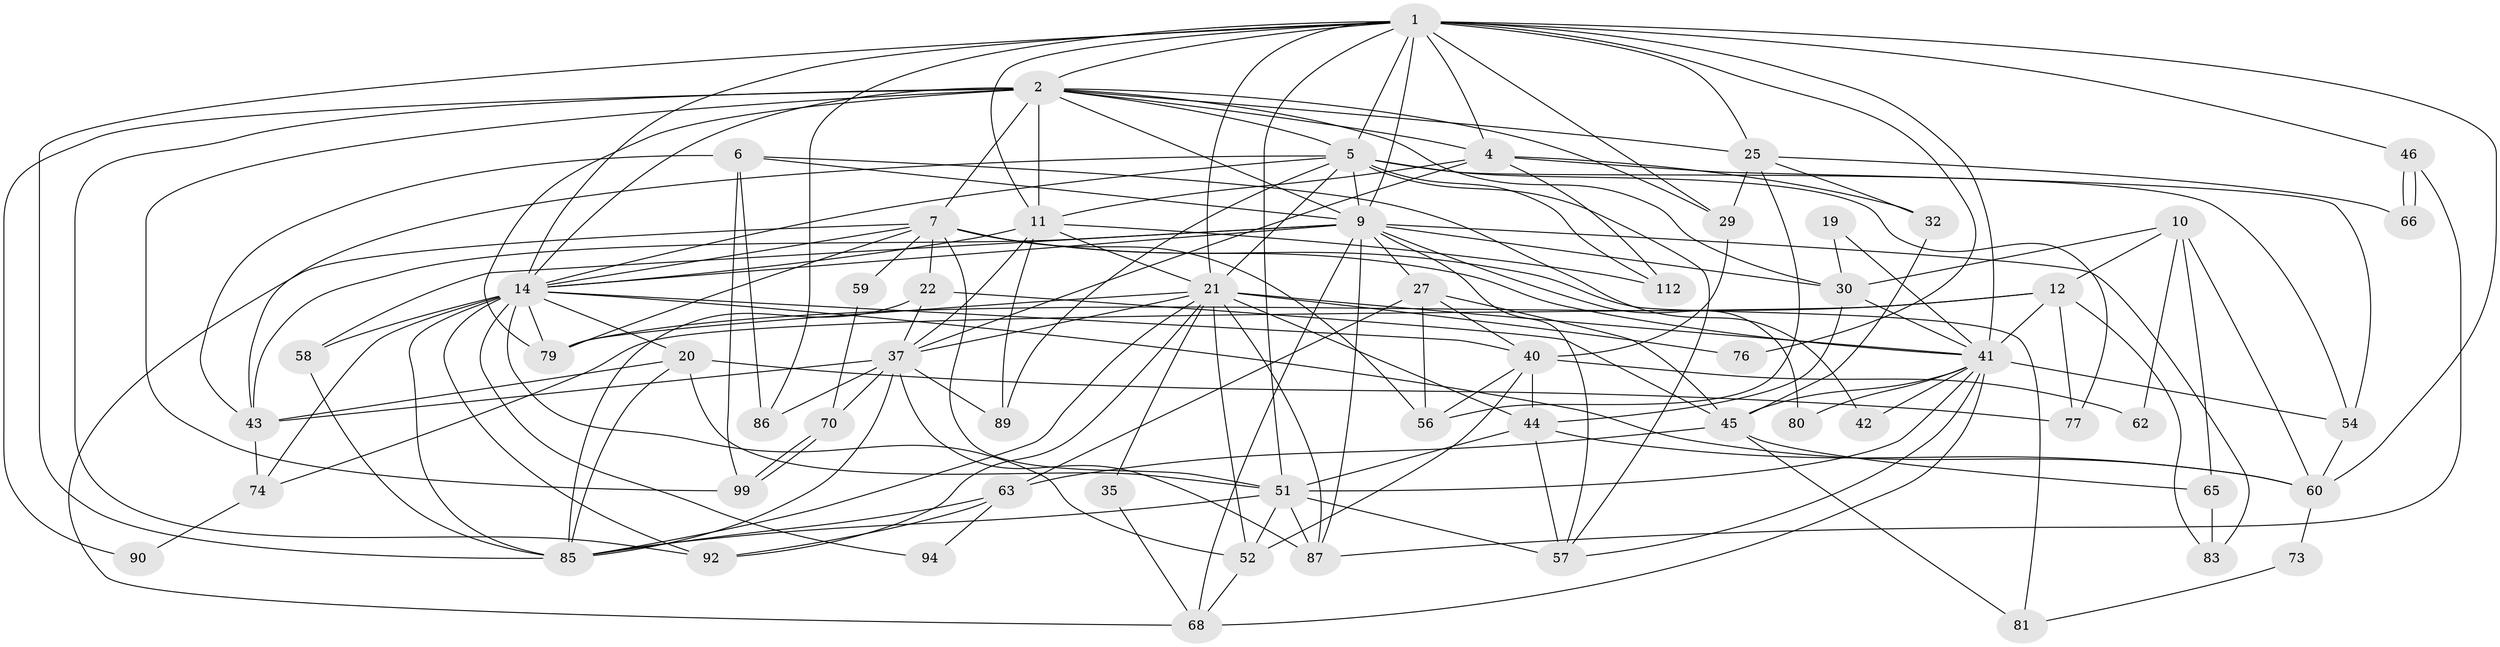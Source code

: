 // original degree distribution, {3: 0.24166666666666667, 5: 0.15833333333333333, 4: 0.38333333333333336, 2: 0.10833333333333334, 6: 0.041666666666666664, 8: 0.016666666666666666, 7: 0.05}
// Generated by graph-tools (version 1.1) at 2025/15/03/09/25 04:15:05]
// undirected, 60 vertices, 168 edges
graph export_dot {
graph [start="1"]
  node [color=gray90,style=filled];
  1 [super="+23+61"];
  2 [super="+107+8+3+104"];
  4 [super="+24"];
  5 [super="+53+72+39"];
  6 [super="+88"];
  7 [super="+18"];
  9 [super="+13"];
  10 [super="+82"];
  11 [super="+16+55"];
  12 [super="+118+50"];
  14 [super="+26+106+17"];
  19;
  20 [super="+36"];
  21 [super="+38+28+34"];
  22;
  25 [super="+33"];
  27 [super="+75"];
  29 [super="+95"];
  30 [super="+98"];
  32;
  35;
  37 [super="+67"];
  40 [super="+105"];
  41 [super="+114+64+101"];
  42;
  43 [super="+78"];
  44;
  45 [super="+103"];
  46;
  51 [super="+97+71"];
  52 [super="+117"];
  54;
  56;
  57 [super="+111"];
  58;
  59;
  60;
  62;
  63 [super="+109"];
  65;
  66;
  68 [super="+115"];
  70;
  73;
  74 [super="+102"];
  76;
  77;
  79 [super="+108"];
  80;
  81;
  83;
  85 [super="+93"];
  86;
  87 [super="+91+110"];
  89;
  90;
  92;
  94;
  99;
  112;
  1 -- 29;
  1 -- 4;
  1 -- 41;
  1 -- 76;
  1 -- 14;
  1 -- 46;
  1 -- 51;
  1 -- 21;
  1 -- 86;
  1 -- 25;
  1 -- 60;
  1 -- 85;
  1 -- 2;
  1 -- 5;
  1 -- 11;
  1 -- 9;
  2 -- 99;
  2 -- 5 [weight=2];
  2 -- 25;
  2 -- 11 [weight=2];
  2 -- 30;
  2 -- 7;
  2 -- 9;
  2 -- 4;
  2 -- 90;
  2 -- 29;
  2 -- 79;
  2 -- 92;
  2 -- 14;
  4 -- 112;
  4 -- 32;
  4 -- 54;
  4 -- 11;
  4 -- 37 [weight=2];
  5 -- 54;
  5 -- 77;
  5 -- 14;
  5 -- 112;
  5 -- 89;
  5 -- 57;
  5 -- 21;
  5 -- 43;
  5 -- 9;
  6 -- 86;
  6 -- 42;
  6 -- 43;
  6 -- 9;
  6 -- 99;
  7 -- 79;
  7 -- 59;
  7 -- 68;
  7 -- 41;
  7 -- 81;
  7 -- 51;
  7 -- 22;
  7 -- 56;
  7 -- 14;
  9 -- 14;
  9 -- 30;
  9 -- 68;
  9 -- 43;
  9 -- 80;
  9 -- 83;
  9 -- 57;
  9 -- 58;
  9 -- 27;
  9 -- 87;
  10 -- 60;
  10 -- 65;
  10 -- 12;
  10 -- 62;
  10 -- 30;
  11 -- 112;
  11 -- 14;
  11 -- 89;
  11 -- 21;
  11 -- 37;
  12 -- 74;
  12 -- 83;
  12 -- 41 [weight=2];
  12 -- 77;
  12 -- 79;
  14 -- 94;
  14 -- 74;
  14 -- 92;
  14 -- 60;
  14 -- 20;
  14 -- 58;
  14 -- 52;
  14 -- 85;
  14 -- 40;
  14 -- 79;
  19 -- 41;
  19 -- 30;
  20 -- 85;
  20 -- 43;
  20 -- 77;
  20 -- 51;
  21 -- 76 [weight=2];
  21 -- 37;
  21 -- 35;
  21 -- 41;
  21 -- 44;
  21 -- 79 [weight=2];
  21 -- 52;
  21 -- 85;
  21 -- 92;
  21 -- 87;
  22 -- 37;
  22 -- 45;
  22 -- 85;
  25 -- 56;
  25 -- 66;
  25 -- 32;
  25 -- 29;
  27 -- 45;
  27 -- 56;
  27 -- 40;
  27 -- 63;
  29 -- 40;
  30 -- 44;
  30 -- 41;
  32 -- 45;
  35 -- 68;
  37 -- 43;
  37 -- 70;
  37 -- 86;
  37 -- 87;
  37 -- 89;
  37 -- 85;
  40 -- 44;
  40 -- 56;
  40 -- 62;
  40 -- 52;
  41 -- 68;
  41 -- 80;
  41 -- 54;
  41 -- 42;
  41 -- 57;
  41 -- 51;
  41 -- 45;
  43 -- 74;
  44 -- 57 [weight=2];
  44 -- 51;
  44 -- 60;
  45 -- 65;
  45 -- 81;
  45 -- 63;
  46 -- 66;
  46 -- 66;
  46 -- 87;
  51 -- 87 [weight=3];
  51 -- 52;
  51 -- 57;
  51 -- 85;
  52 -- 68;
  54 -- 60;
  58 -- 85;
  59 -- 70;
  60 -- 73;
  63 -- 92;
  63 -- 85;
  63 -- 94;
  65 -- 83;
  70 -- 99;
  70 -- 99;
  73 -- 81;
  74 -- 90;
}
